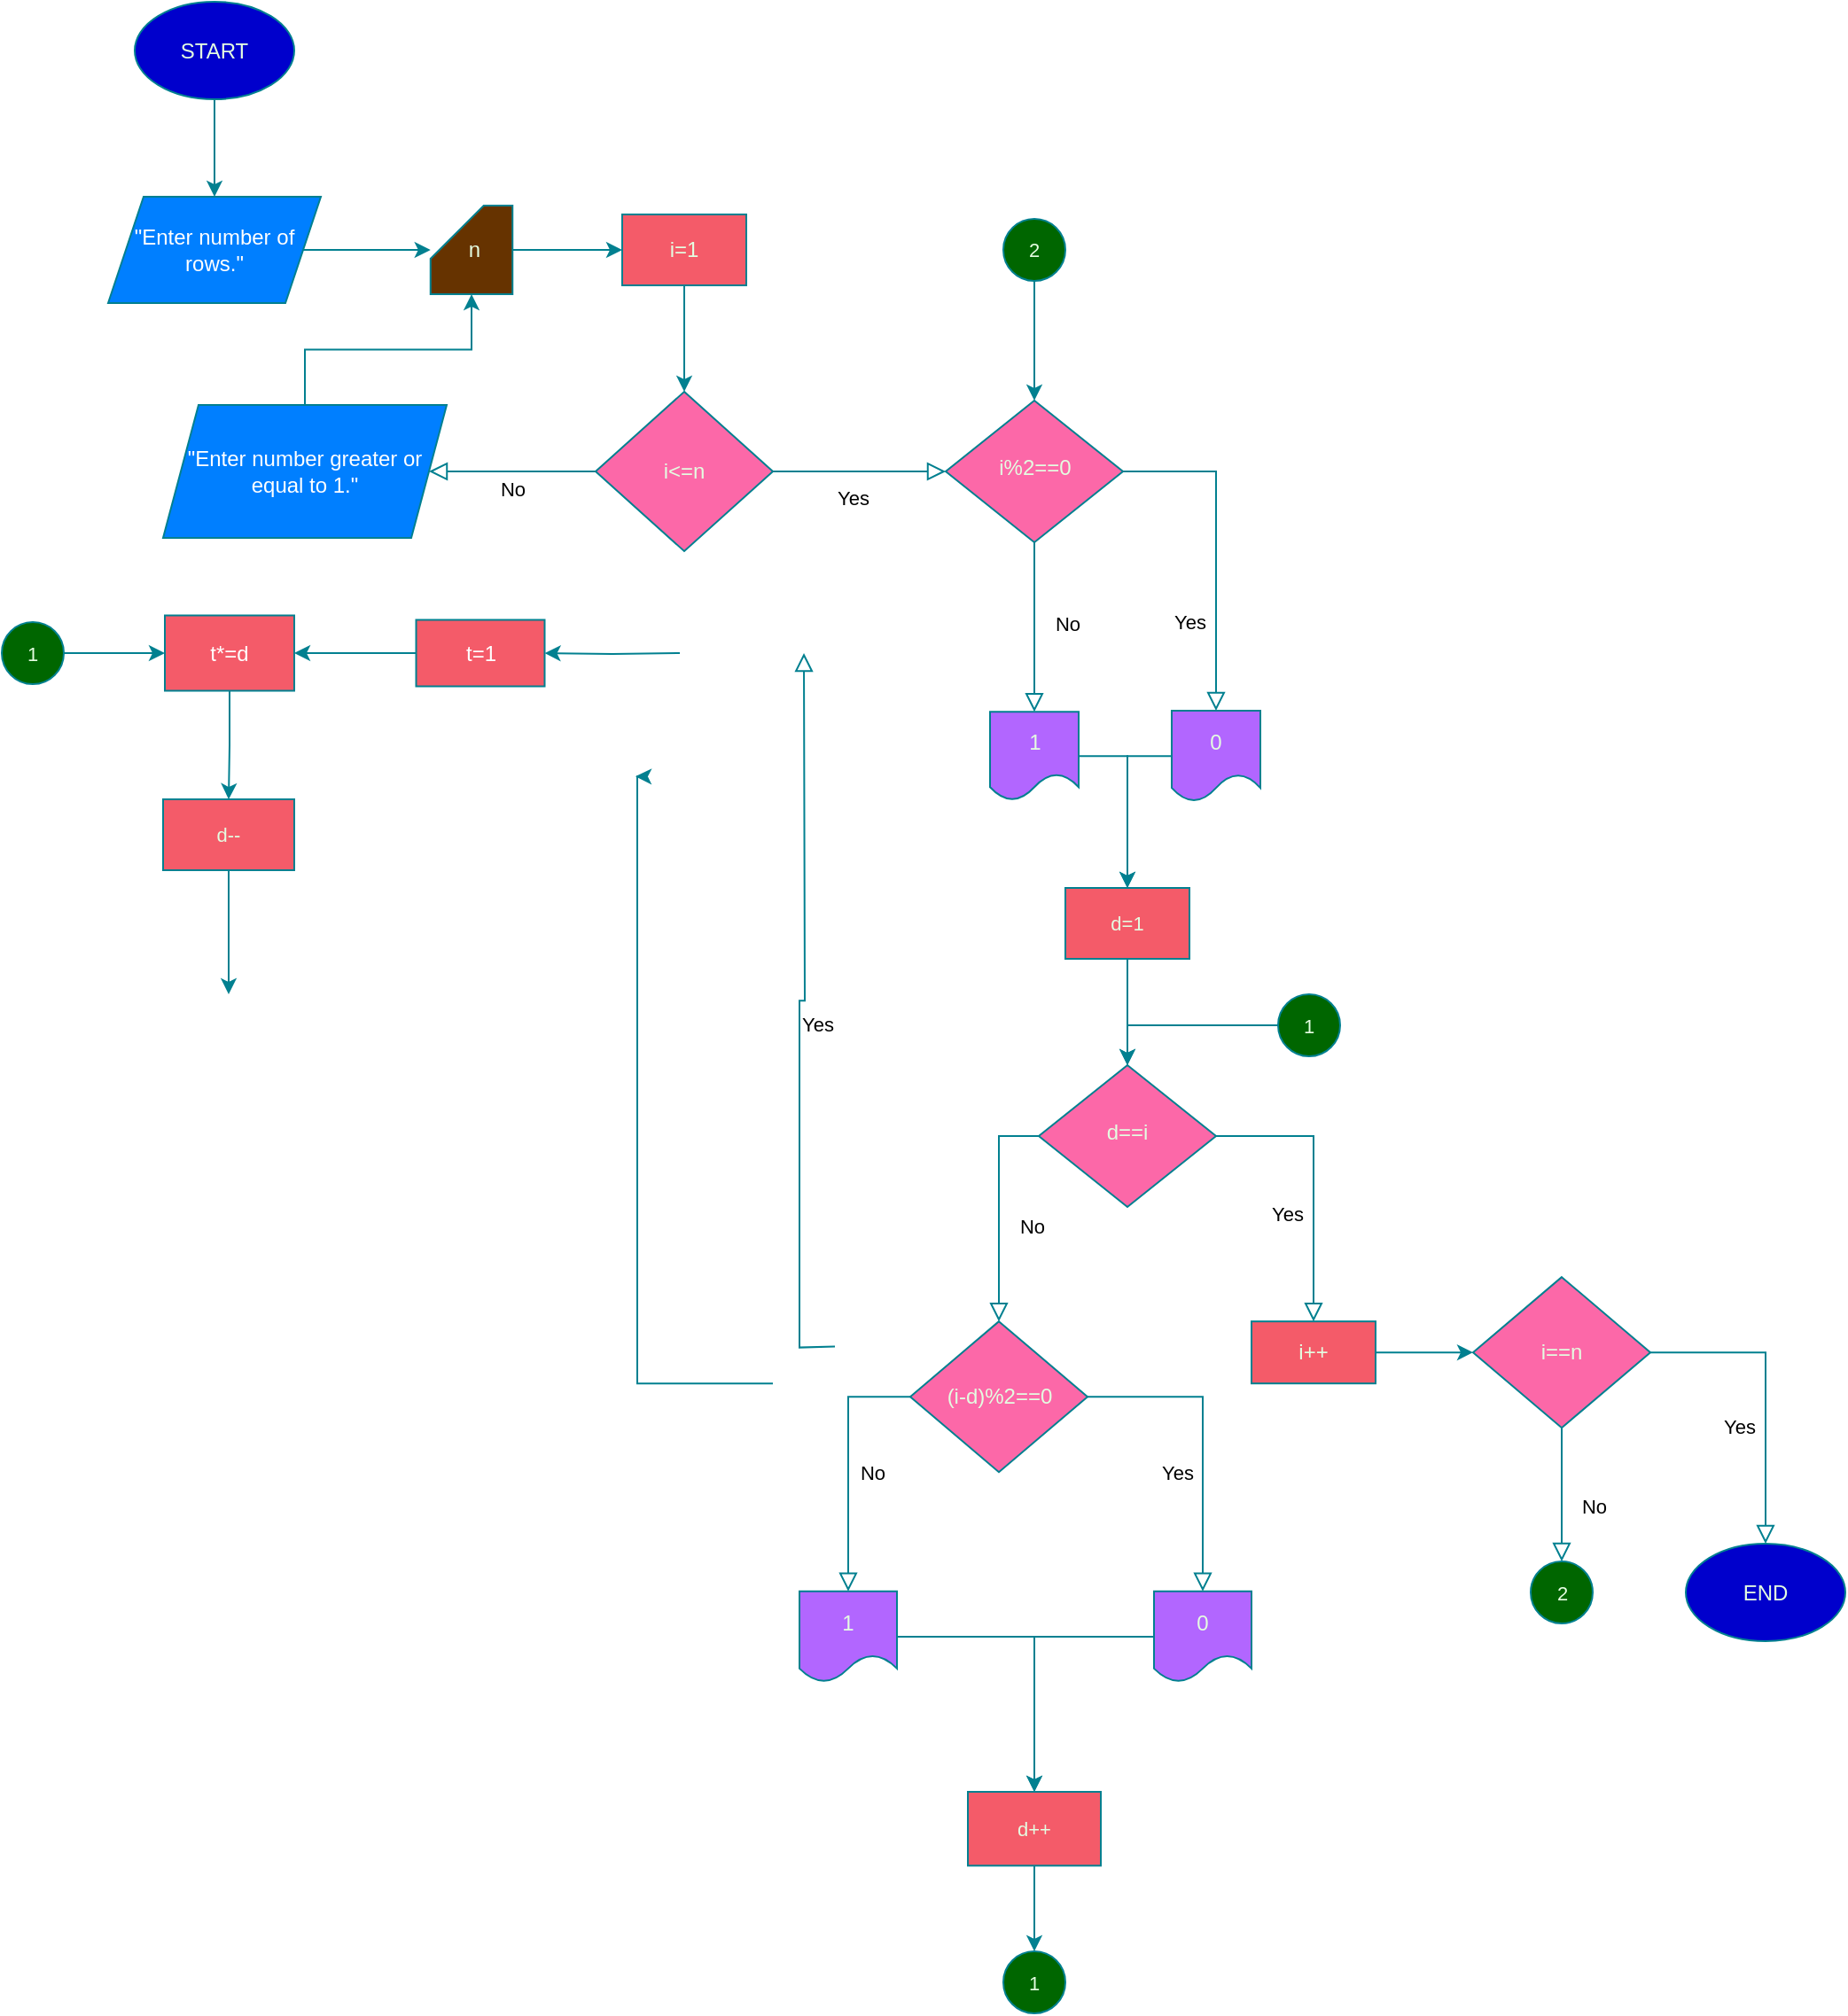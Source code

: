 <mxfile version="22.1.1" type="github">
  <diagram id="C5RBs43oDa-KdzZeNtuy" name="Page-1">
    <mxGraphModel dx="746" dy="1624" grid="1" gridSize="10" guides="1" tooltips="1" connect="1" arrows="1" fold="1" page="1" pageScale="1" pageWidth="827" pageHeight="1169" math="0" shadow="0">
      <root>
        <mxCell id="WIyWlLk6GJQsqaUBKTNV-0" />
        <mxCell id="WIyWlLk6GJQsqaUBKTNV-1" parent="WIyWlLk6GJQsqaUBKTNV-0" />
        <mxCell id="nasBl9K5YajOh5_W6PYL-2" style="edgeStyle=orthogonalEdgeStyle;rounded=0;orthogonalLoop=1;jettySize=auto;html=1;exitX=1;exitY=0.5;exitDx=0;exitDy=0;strokeColor=#028090;fontColor=#E4FDE1;fillColor=#F45B69;" parent="WIyWlLk6GJQsqaUBKTNV-1" source="nasBl9K5YajOh5_W6PYL-0" target="nasBl9K5YajOh5_W6PYL-3" edge="1">
          <mxGeometry relative="1" as="geometry">
            <mxPoint x="220" y="150" as="targetPoint" />
          </mxGeometry>
        </mxCell>
        <mxCell id="nasBl9K5YajOh5_W6PYL-0" value="&lt;font color=&quot;#ffffff&quot;&gt;&quot;Enter number of rows.&quot;&lt;/font&gt;" style="shape=parallelogram;perimeter=parallelogramPerimeter;whiteSpace=wrap;html=1;fixedSize=1;fillColor=#007FFF;labelBackgroundColor=none;strokeColor=#028090;fontColor=#E4FDE1;" parent="WIyWlLk6GJQsqaUBKTNV-1" vertex="1">
          <mxGeometry x="160" y="40" width="120" height="60" as="geometry" />
        </mxCell>
        <mxCell id="nasBl9K5YajOh5_W6PYL-3" value="&amp;nbsp;n" style="shape=card;whiteSpace=wrap;html=1;strokeColor=#028090;fontColor=#E4FDE1;fillColor=#663300;" parent="WIyWlLk6GJQsqaUBKTNV-1" vertex="1">
          <mxGeometry x="341.88" y="45" width="46.25" height="50" as="geometry" />
        </mxCell>
        <mxCell id="nasBl9K5YajOh5_W6PYL-6" value="Yes" style="edgeStyle=orthogonalEdgeStyle;rounded=0;html=1;jettySize=auto;orthogonalLoop=1;fontSize=11;endArrow=block;endFill=0;endSize=8;strokeWidth=1;shadow=0;labelBackgroundColor=none;strokeColor=#028090;fontColor=default;exitX=1;exitY=0.5;exitDx=0;exitDy=0;entryX=1;entryY=0.5;entryDx=0;entryDy=0;" parent="WIyWlLk6GJQsqaUBKTNV-1" edge="1">
          <mxGeometry x="-0.025" y="-10" relative="1" as="geometry">
            <mxPoint as="offset" />
            <mxPoint x="570" y="688.75" as="sourcePoint" />
            <mxPoint x="552.5" y="297.5" as="targetPoint" />
            <Array as="points" />
          </mxGeometry>
        </mxCell>
        <mxCell id="nasBl9K5YajOh5_W6PYL-11" style="edgeStyle=orthogonalEdgeStyle;rounded=0;orthogonalLoop=1;jettySize=auto;html=1;exitX=1;exitY=0.5;exitDx=0;exitDy=0;strokeColor=#028090;fontColor=#E4FDE1;fillColor=#F45B69;entryX=0;entryY=0.5;entryDx=0;entryDy=0;exitPerimeter=0;" parent="WIyWlLk6GJQsqaUBKTNV-1" source="nasBl9K5YajOh5_W6PYL-3" target="nasBl9K5YajOh5_W6PYL-16" edge="1">
          <mxGeometry relative="1" as="geometry">
            <mxPoint x="399.793" y="360" as="targetPoint" />
          </mxGeometry>
        </mxCell>
        <mxCell id="nasBl9K5YajOh5_W6PYL-17" style="edgeStyle=orthogonalEdgeStyle;rounded=0;orthogonalLoop=1;jettySize=auto;html=1;exitX=0;exitY=0.5;exitDx=0;exitDy=0;strokeColor=#028090;fontColor=#E4FDE1;fillColor=#F45B69;entryX=1;entryY=0.5;entryDx=0;entryDy=0;" parent="WIyWlLk6GJQsqaUBKTNV-1" target="wX3lc35L_wtewaEbMBnM-1" edge="1">
          <mxGeometry relative="1" as="geometry">
            <mxPoint x="580" y="500" as="targetPoint" />
            <mxPoint x="482.5" y="297.5" as="sourcePoint" />
          </mxGeometry>
        </mxCell>
        <mxCell id="nasBl9K5YajOh5_W6PYL-18" style="edgeStyle=orthogonalEdgeStyle;rounded=0;orthogonalLoop=1;jettySize=auto;html=1;exitX=0.5;exitY=1;exitDx=0;exitDy=0;strokeColor=#028090;fontColor=#E4FDE1;fillColor=#F45B69;entryX=0.5;entryY=0;entryDx=0;entryDy=0;" parent="WIyWlLk6GJQsqaUBKTNV-1" source="nasBl9K5YajOh5_W6PYL-16" target="3u2NiJshkMNRiN74Tzxv-0" edge="1">
          <mxGeometry relative="1" as="geometry">
            <mxPoint x="485" y="190" as="targetPoint" />
          </mxGeometry>
        </mxCell>
        <mxCell id="nasBl9K5YajOh5_W6PYL-16" value="i=1" style="rounded=0;whiteSpace=wrap;html=1;strokeColor=#028090;fontColor=#E4FDE1;fillColor=#F45B69;" parent="WIyWlLk6GJQsqaUBKTNV-1" vertex="1">
          <mxGeometry x="450" y="50" width="70" height="40" as="geometry" />
        </mxCell>
        <mxCell id="nasBl9K5YajOh5_W6PYL-31" value="END" style="ellipse;whiteSpace=wrap;html=1;strokeColor=#028090;fontColor=#E4FDE1;fillColor=#0000CC;" parent="WIyWlLk6GJQsqaUBKTNV-1" vertex="1">
          <mxGeometry x="1050" y="800" width="90" height="55" as="geometry" />
        </mxCell>
        <mxCell id="nasBl9K5YajOh5_W6PYL-34" style="edgeStyle=orthogonalEdgeStyle;rounded=0;orthogonalLoop=1;jettySize=auto;html=1;exitX=0.5;exitY=1;exitDx=0;exitDy=0;entryX=0.5;entryY=0;entryDx=0;entryDy=0;strokeColor=#028090;fontColor=#E4FDE1;fillColor=#F45B69;" parent="WIyWlLk6GJQsqaUBKTNV-1" source="nasBl9K5YajOh5_W6PYL-33" target="nasBl9K5YajOh5_W6PYL-0" edge="1">
          <mxGeometry relative="1" as="geometry" />
        </mxCell>
        <mxCell id="nasBl9K5YajOh5_W6PYL-33" value="START" style="ellipse;whiteSpace=wrap;html=1;strokeColor=#028090;fontColor=#E4FDE1;fillColor=#0000CC;" parent="WIyWlLk6GJQsqaUBKTNV-1" vertex="1">
          <mxGeometry x="175" y="-70" width="90" height="55" as="geometry" />
        </mxCell>
        <mxCell id="wX3lc35L_wtewaEbMBnM-2" style="edgeStyle=orthogonalEdgeStyle;shape=connector;rounded=0;orthogonalLoop=1;jettySize=auto;html=1;exitX=0;exitY=0.5;exitDx=0;exitDy=0;labelBackgroundColor=default;strokeColor=#028090;align=center;verticalAlign=middle;fontFamily=Helvetica;fontSize=11;fontColor=#E4FDE1;endArrow=classic;fillColor=#F45B69;entryX=1;entryY=0.5;entryDx=0;entryDy=0;" parent="WIyWlLk6GJQsqaUBKTNV-1" source="wX3lc35L_wtewaEbMBnM-1" target="pEb8AcUWJKP8pIJCzRxQ-2" edge="1">
          <mxGeometry relative="1" as="geometry">
            <mxPoint x="313.8" y="298" as="targetPoint" />
          </mxGeometry>
        </mxCell>
        <mxCell id="Hs0-DUQ-DO4xvA26hf-c-4" style="edgeStyle=orthogonalEdgeStyle;shape=connector;rounded=0;orthogonalLoop=1;jettySize=auto;html=1;exitX=0.5;exitY=1;exitDx=0;exitDy=0;entryX=0.5;entryY=0;entryDx=0;entryDy=0;labelBackgroundColor=default;strokeColor=#028090;align=center;verticalAlign=middle;fontFamily=Helvetica;fontSize=11;fontColor=#E4FDE1;endArrow=classic;fillColor=#F45B69;" parent="WIyWlLk6GJQsqaUBKTNV-1" source="Hs0-DUQ-DO4xvA26hf-c-3" edge="1">
          <mxGeometry relative="1" as="geometry">
            <mxPoint x="228" y="490" as="targetPoint" />
          </mxGeometry>
        </mxCell>
        <mxCell id="Hs0-DUQ-DO4xvA26hf-c-3" value="d--" style="rounded=0;whiteSpace=wrap;html=1;strokeColor=#028090;align=center;verticalAlign=middle;fontFamily=Helvetica;fontSize=11;fontColor=#E4FDE1;fillColor=#F45B69;" parent="WIyWlLk6GJQsqaUBKTNV-1" vertex="1">
          <mxGeometry x="191" y="380" width="74" height="40" as="geometry" />
        </mxCell>
        <mxCell id="wX3lc35L_wtewaEbMBnM-1" value="&lt;font color=&quot;#ffffff&quot;&gt;t=1&lt;/font&gt;" style="rounded=0;whiteSpace=wrap;html=1;fillColor=#F45B69;strokeColor=#028090;" parent="WIyWlLk6GJQsqaUBKTNV-1" vertex="1">
          <mxGeometry x="333.75" y="278.75" width="72.5" height="37.5" as="geometry" />
        </mxCell>
        <mxCell id="pEb8AcUWJKP8pIJCzRxQ-4" style="edgeStyle=orthogonalEdgeStyle;shape=connector;rounded=0;orthogonalLoop=1;jettySize=auto;html=1;exitX=0.5;exitY=1;exitDx=0;exitDy=0;entryX=0.5;entryY=0;entryDx=0;entryDy=0;labelBackgroundColor=default;strokeColor=#028090;align=center;verticalAlign=middle;fontFamily=Helvetica;fontSize=11;fontColor=#E4FDE1;endArrow=classic;fillColor=#F45B69;" parent="WIyWlLk6GJQsqaUBKTNV-1" source="pEb8AcUWJKP8pIJCzRxQ-2" target="Hs0-DUQ-DO4xvA26hf-c-3" edge="1">
          <mxGeometry relative="1" as="geometry" />
        </mxCell>
        <mxCell id="pEb8AcUWJKP8pIJCzRxQ-2" value="&lt;font color=&quot;#ffffff&quot;&gt;t*=d&lt;/font&gt;" style="rounded=0;whiteSpace=wrap;html=1;strokeColor=#028090;align=center;verticalAlign=middle;fontFamily=Helvetica;fontSize=12;fontColor=default;fillColor=#F45B69;" parent="WIyWlLk6GJQsqaUBKTNV-1" vertex="1">
          <mxGeometry x="192" y="276.25" width="73" height="42.5" as="geometry" />
        </mxCell>
        <mxCell id="pEb8AcUWJKP8pIJCzRxQ-7" style="edgeStyle=orthogonalEdgeStyle;shape=connector;rounded=0;orthogonalLoop=1;jettySize=auto;html=1;exitX=1;exitY=0.5;exitDx=0;exitDy=0;entryX=0;entryY=0.5;entryDx=0;entryDy=0;labelBackgroundColor=default;strokeColor=#028090;align=center;verticalAlign=middle;fontFamily=Helvetica;fontSize=11;fontColor=#E4FDE1;endArrow=classic;fillColor=#F45B69;" parent="WIyWlLk6GJQsqaUBKTNV-1" source="pEb8AcUWJKP8pIJCzRxQ-6" target="pEb8AcUWJKP8pIJCzRxQ-2" edge="1">
          <mxGeometry relative="1" as="geometry" />
        </mxCell>
        <mxCell id="pEb8AcUWJKP8pIJCzRxQ-6" value="1" style="ellipse;whiteSpace=wrap;html=1;aspect=fixed;rounded=0;strokeColor=#028090;align=center;verticalAlign=middle;fontFamily=Helvetica;fontSize=11;fontColor=#E4FDE1;fillColor=#006600;" parent="WIyWlLk6GJQsqaUBKTNV-1" vertex="1">
          <mxGeometry x="100" y="280" width="35" height="35" as="geometry" />
        </mxCell>
        <mxCell id="pEb8AcUWJKP8pIJCzRxQ-11" style="edgeStyle=orthogonalEdgeStyle;shape=connector;rounded=0;orthogonalLoop=1;jettySize=auto;html=1;exitX=0;exitY=0.5;exitDx=0;exitDy=0;entryX=1;entryY=0.5;entryDx=0;entryDy=0;labelBackgroundColor=default;strokeColor=#028090;align=center;verticalAlign=middle;fontFamily=Helvetica;fontSize=11;fontColor=#E4FDE1;endArrow=classic;fillColor=#F45B69;" parent="WIyWlLk6GJQsqaUBKTNV-1" edge="1">
          <mxGeometry relative="1" as="geometry">
            <mxPoint x="535" y="709.59" as="sourcePoint" />
            <mxPoint x="457.5" y="367.09" as="targetPoint" />
            <Array as="points">
              <mxPoint x="458.5" y="710.09" />
            </Array>
          </mxGeometry>
        </mxCell>
        <mxCell id="3u2NiJshkMNRiN74Tzxv-14" style="edgeStyle=orthogonalEdgeStyle;shape=connector;rounded=0;orthogonalLoop=1;jettySize=auto;html=1;exitX=0.5;exitY=1;exitDx=0;exitDy=0;entryX=0.5;entryY=0;entryDx=0;entryDy=0;labelBackgroundColor=default;strokeColor=#028090;align=center;verticalAlign=middle;fontFamily=Helvetica;fontSize=11;fontColor=#E4FDE1;endArrow=classic;fillColor=#F45B69;" edge="1" parent="WIyWlLk6GJQsqaUBKTNV-1" source="pEb8AcUWJKP8pIJCzRxQ-10" target="3u2NiJshkMNRiN74Tzxv-13">
          <mxGeometry relative="1" as="geometry" />
        </mxCell>
        <mxCell id="pEb8AcUWJKP8pIJCzRxQ-10" value="d=1" style="rounded=0;whiteSpace=wrap;html=1;strokeColor=#028090;align=center;verticalAlign=middle;fontFamily=Helvetica;fontSize=11;fontColor=#E4FDE1;fillColor=#F45B69;" parent="WIyWlLk6GJQsqaUBKTNV-1" vertex="1">
          <mxGeometry x="700" y="430" width="70" height="40" as="geometry" />
        </mxCell>
        <mxCell id="3u2NiJshkMNRiN74Tzxv-0" value="i&amp;lt;=n" style="rhombus;whiteSpace=wrap;html=1;strokeColor=#028090;fontColor=#E4FDE1;fillColor=#FC68A8;" vertex="1" parent="WIyWlLk6GJQsqaUBKTNV-1">
          <mxGeometry x="435" y="150" width="100" height="90" as="geometry" />
        </mxCell>
        <mxCell id="3u2NiJshkMNRiN74Tzxv-1" value="No" style="edgeStyle=orthogonalEdgeStyle;rounded=0;html=1;jettySize=auto;orthogonalLoop=1;fontSize=11;endArrow=block;endFill=0;endSize=8;strokeWidth=1;shadow=0;labelBackgroundColor=none;strokeColor=#028090;fontColor=default;exitX=0;exitY=0.5;exitDx=0;exitDy=0;entryX=1;entryY=0.5;entryDx=0;entryDy=0;" edge="1" parent="WIyWlLk6GJQsqaUBKTNV-1" source="3u2NiJshkMNRiN74Tzxv-0" target="3u2NiJshkMNRiN74Tzxv-2">
          <mxGeometry y="10" relative="1" as="geometry">
            <mxPoint as="offset" />
            <mxPoint x="350" y="190" as="sourcePoint" />
            <mxPoint x="350" y="195" as="targetPoint" />
            <Array as="points" />
          </mxGeometry>
        </mxCell>
        <mxCell id="3u2NiJshkMNRiN74Tzxv-2" value="&lt;font color=&quot;#ffffff&quot;&gt;&quot;Enter number greater or equal to 1.&quot;&lt;/font&gt;" style="shape=parallelogram;perimeter=parallelogramPerimeter;whiteSpace=wrap;html=1;fixedSize=1;fillColor=#007FFF;labelBackgroundColor=none;strokeColor=#028090;fontColor=#E4FDE1;" vertex="1" parent="WIyWlLk6GJQsqaUBKTNV-1">
          <mxGeometry x="191" y="157.5" width="160" height="75" as="geometry" />
        </mxCell>
        <mxCell id="3u2NiJshkMNRiN74Tzxv-3" style="edgeStyle=orthogonalEdgeStyle;shape=connector;rounded=0;orthogonalLoop=1;jettySize=auto;html=1;exitX=0.5;exitY=0;exitDx=0;exitDy=0;entryX=0.5;entryY=1;entryDx=0;entryDy=0;entryPerimeter=0;labelBackgroundColor=default;strokeColor=#028090;align=center;verticalAlign=middle;fontFamily=Helvetica;fontSize=11;fontColor=#E4FDE1;endArrow=classic;fillColor=#F45B69;" edge="1" parent="WIyWlLk6GJQsqaUBKTNV-1" source="3u2NiJshkMNRiN74Tzxv-2" target="nasBl9K5YajOh5_W6PYL-3">
          <mxGeometry relative="1" as="geometry" />
        </mxCell>
        <mxCell id="3u2NiJshkMNRiN74Tzxv-4" value="i%2==0" style="rhombus;whiteSpace=wrap;html=1;shadow=0;fontFamily=Helvetica;fontSize=12;align=center;strokeWidth=1;spacing=6;spacingTop=-4;labelBackgroundColor=none;fillColor=#FC68A8;strokeColor=#028090;fontColor=#E4FDE1;" vertex="1" parent="WIyWlLk6GJQsqaUBKTNV-1">
          <mxGeometry x="632.5" y="155" width="100" height="80" as="geometry" />
        </mxCell>
        <mxCell id="3u2NiJshkMNRiN74Tzxv-5" value="Yes" style="edgeStyle=orthogonalEdgeStyle;rounded=0;html=1;jettySize=auto;orthogonalLoop=1;fontSize=11;endArrow=block;endFill=0;endSize=8;strokeWidth=1;shadow=0;labelBackgroundColor=none;strokeColor=#028090;fontColor=default;exitX=1;exitY=0.5;exitDx=0;exitDy=0;entryX=0;entryY=0.5;entryDx=0;entryDy=0;" edge="1" parent="WIyWlLk6GJQsqaUBKTNV-1" source="3u2NiJshkMNRiN74Tzxv-0" target="3u2NiJshkMNRiN74Tzxv-4">
          <mxGeometry x="-0.077" y="-15" relative="1" as="geometry">
            <mxPoint as="offset" />
            <mxPoint x="570" y="160" as="sourcePoint" />
            <mxPoint x="632" y="160" as="targetPoint" />
            <Array as="points" />
          </mxGeometry>
        </mxCell>
        <mxCell id="3u2NiJshkMNRiN74Tzxv-6" value="Yes" style="edgeStyle=orthogonalEdgeStyle;rounded=0;html=1;jettySize=auto;orthogonalLoop=1;fontSize=11;endArrow=block;endFill=0;endSize=8;strokeWidth=1;shadow=0;labelBackgroundColor=none;strokeColor=#028090;fontColor=default;exitX=1;exitY=0.5;exitDx=0;exitDy=0;entryX=0.5;entryY=0;entryDx=0;entryDy=0;" edge="1" parent="WIyWlLk6GJQsqaUBKTNV-1" source="3u2NiJshkMNRiN74Tzxv-4" target="3u2NiJshkMNRiN74Tzxv-9">
          <mxGeometry x="0.467" y="-15" relative="1" as="geometry">
            <mxPoint as="offset" />
            <mxPoint x="780" y="180" as="sourcePoint" />
            <mxPoint x="790" y="290" as="targetPoint" />
            <Array as="points" />
          </mxGeometry>
        </mxCell>
        <mxCell id="3u2NiJshkMNRiN74Tzxv-7" value="No" style="edgeStyle=orthogonalEdgeStyle;rounded=0;html=1;jettySize=auto;orthogonalLoop=1;fontSize=11;endArrow=block;endFill=0;endSize=8;strokeWidth=1;shadow=0;labelBackgroundColor=none;strokeColor=#028090;fontColor=default;exitX=0.5;exitY=1;exitDx=0;exitDy=0;entryX=0.5;entryY=0;entryDx=0;entryDy=0;" edge="1" parent="WIyWlLk6GJQsqaUBKTNV-1" source="3u2NiJshkMNRiN74Tzxv-4" target="3u2NiJshkMNRiN74Tzxv-8">
          <mxGeometry x="-0.053" y="18" relative="1" as="geometry">
            <mxPoint as="offset" />
            <mxPoint x="750" y="352.5" as="sourcePoint" />
            <mxPoint x="680" y="380" as="targetPoint" />
            <Array as="points" />
          </mxGeometry>
        </mxCell>
        <mxCell id="3u2NiJshkMNRiN74Tzxv-12" style="edgeStyle=orthogonalEdgeStyle;shape=connector;rounded=0;orthogonalLoop=1;jettySize=auto;html=1;exitX=1;exitY=0.5;exitDx=0;exitDy=0;labelBackgroundColor=default;strokeColor=#028090;align=center;verticalAlign=middle;fontFamily=Helvetica;fontSize=11;fontColor=#E4FDE1;endArrow=classic;fillColor=#F45B69;entryX=0.5;entryY=0;entryDx=0;entryDy=0;" edge="1" parent="WIyWlLk6GJQsqaUBKTNV-1" source="3u2NiJshkMNRiN74Tzxv-8" target="pEb8AcUWJKP8pIJCzRxQ-10">
          <mxGeometry relative="1" as="geometry">
            <mxPoint x="740" y="430" as="targetPoint" />
          </mxGeometry>
        </mxCell>
        <mxCell id="3u2NiJshkMNRiN74Tzxv-8" value="1" style="shape=document;whiteSpace=wrap;html=1;boundedLbl=1;strokeColor=#028090;fontColor=#E4FDE1;fillColor=#B266FF;" vertex="1" parent="WIyWlLk6GJQsqaUBKTNV-1">
          <mxGeometry x="657.5" y="330.63" width="50" height="50" as="geometry" />
        </mxCell>
        <mxCell id="3u2NiJshkMNRiN74Tzxv-11" style="edgeStyle=orthogonalEdgeStyle;shape=connector;rounded=0;orthogonalLoop=1;jettySize=auto;html=1;exitX=0;exitY=0.5;exitDx=0;exitDy=0;labelBackgroundColor=default;strokeColor=#028090;align=center;verticalAlign=middle;fontFamily=Helvetica;fontSize=11;fontColor=#E4FDE1;endArrow=classic;fillColor=#F45B69;entryX=0.5;entryY=0;entryDx=0;entryDy=0;" edge="1" parent="WIyWlLk6GJQsqaUBKTNV-1" source="3u2NiJshkMNRiN74Tzxv-9" target="pEb8AcUWJKP8pIJCzRxQ-10">
          <mxGeometry relative="1" as="geometry">
            <mxPoint x="730" y="420" as="targetPoint" />
          </mxGeometry>
        </mxCell>
        <mxCell id="3u2NiJshkMNRiN74Tzxv-9" value="0" style="shape=document;whiteSpace=wrap;html=1;boundedLbl=1;strokeColor=#028090;fontColor=#E4FDE1;fillColor=#B266FF;" vertex="1" parent="WIyWlLk6GJQsqaUBKTNV-1">
          <mxGeometry x="760" y="330" width="50" height="51.25" as="geometry" />
        </mxCell>
        <mxCell id="3u2NiJshkMNRiN74Tzxv-13" value="d==i" style="rhombus;whiteSpace=wrap;html=1;shadow=0;fontFamily=Helvetica;fontSize=12;align=center;strokeWidth=1;spacing=6;spacingTop=-4;labelBackgroundColor=none;fillColor=#FC68A8;strokeColor=#028090;fontColor=#E4FDE1;" vertex="1" parent="WIyWlLk6GJQsqaUBKTNV-1">
          <mxGeometry x="685" y="530" width="100" height="80" as="geometry" />
        </mxCell>
        <mxCell id="3u2NiJshkMNRiN74Tzxv-15" value="Yes" style="edgeStyle=orthogonalEdgeStyle;rounded=0;html=1;jettySize=auto;orthogonalLoop=1;fontSize=11;endArrow=block;endFill=0;endSize=8;strokeWidth=1;shadow=0;labelBackgroundColor=none;strokeColor=#028090;fontColor=default;exitX=1;exitY=0.5;exitDx=0;exitDy=0;entryX=0.5;entryY=0;entryDx=0;entryDy=0;" edge="1" parent="WIyWlLk6GJQsqaUBKTNV-1" source="3u2NiJshkMNRiN74Tzxv-13" target="3u2NiJshkMNRiN74Tzxv-16">
          <mxGeometry x="0.234" y="-15" relative="1" as="geometry">
            <mxPoint as="offset" />
            <mxPoint x="780" y="450" as="sourcePoint" />
            <mxPoint x="819" y="630" as="targetPoint" />
            <Array as="points" />
          </mxGeometry>
        </mxCell>
        <mxCell id="3u2NiJshkMNRiN74Tzxv-33" style="edgeStyle=orthogonalEdgeStyle;shape=connector;rounded=0;orthogonalLoop=1;jettySize=auto;html=1;exitX=1;exitY=0.5;exitDx=0;exitDy=0;entryX=0;entryY=0.5;entryDx=0;entryDy=0;labelBackgroundColor=default;strokeColor=#028090;align=center;verticalAlign=middle;fontFamily=Helvetica;fontSize=11;fontColor=#E4FDE1;endArrow=classic;fillColor=#F45B69;" edge="1" parent="WIyWlLk6GJQsqaUBKTNV-1" source="3u2NiJshkMNRiN74Tzxv-16" target="3u2NiJshkMNRiN74Tzxv-32">
          <mxGeometry relative="1" as="geometry" />
        </mxCell>
        <mxCell id="3u2NiJshkMNRiN74Tzxv-16" value="i++" style="rounded=0;whiteSpace=wrap;html=1;strokeColor=#028090;fontColor=#E4FDE1;fillColor=#F45B69;" vertex="1" parent="WIyWlLk6GJQsqaUBKTNV-1">
          <mxGeometry x="805" y="674.59" width="70" height="35" as="geometry" />
        </mxCell>
        <mxCell id="3u2NiJshkMNRiN74Tzxv-17" value="No" style="edgeStyle=orthogonalEdgeStyle;rounded=0;html=1;jettySize=auto;orthogonalLoop=1;fontSize=11;endArrow=block;endFill=0;endSize=8;strokeWidth=1;shadow=0;labelBackgroundColor=none;strokeColor=#028090;fontColor=default;exitX=0;exitY=0.5;exitDx=0;exitDy=0;entryX=0.5;entryY=0;entryDx=0;entryDy=0;" edge="1" parent="WIyWlLk6GJQsqaUBKTNV-1" source="3u2NiJshkMNRiN74Tzxv-13" target="3u2NiJshkMNRiN74Tzxv-18">
          <mxGeometry x="0.141" y="18" relative="1" as="geometry">
            <mxPoint y="1" as="offset" />
            <mxPoint x="730" y="640" as="sourcePoint" />
            <mxPoint x="665" y="720" as="targetPoint" />
            <Array as="points" />
          </mxGeometry>
        </mxCell>
        <mxCell id="3u2NiJshkMNRiN74Tzxv-18" value="(i-d)%2==0" style="rhombus;whiteSpace=wrap;html=1;strokeColor=#028090;fontColor=#E4FDE1;fillColor=#FC68A8;" vertex="1" parent="WIyWlLk6GJQsqaUBKTNV-1">
          <mxGeometry x="612.5" y="674.59" width="100" height="85" as="geometry" />
        </mxCell>
        <mxCell id="3u2NiJshkMNRiN74Tzxv-19" value="Yes" style="edgeStyle=orthogonalEdgeStyle;rounded=0;html=1;jettySize=auto;orthogonalLoop=1;fontSize=11;endArrow=block;endFill=0;endSize=8;strokeWidth=1;shadow=0;labelBackgroundColor=none;strokeColor=#028090;fontColor=default;exitX=1;exitY=0.5;exitDx=0;exitDy=0;entryX=0.5;entryY=0;entryDx=0;entryDy=0;" edge="1" parent="WIyWlLk6GJQsqaUBKTNV-1" source="3u2NiJshkMNRiN74Tzxv-18" target="3u2NiJshkMNRiN74Tzxv-20">
          <mxGeometry x="0.234" y="-15" relative="1" as="geometry">
            <mxPoint as="offset" />
            <mxPoint x="750" y="720" as="sourcePoint" />
            <mxPoint x="780" y="825" as="targetPoint" />
            <Array as="points" />
          </mxGeometry>
        </mxCell>
        <mxCell id="3u2NiJshkMNRiN74Tzxv-26" style="edgeStyle=orthogonalEdgeStyle;shape=connector;rounded=0;orthogonalLoop=1;jettySize=auto;html=1;exitX=0;exitY=0.5;exitDx=0;exitDy=0;entryX=0.5;entryY=0;entryDx=0;entryDy=0;labelBackgroundColor=default;strokeColor=#028090;align=center;verticalAlign=middle;fontFamily=Helvetica;fontSize=11;fontColor=#E4FDE1;endArrow=classic;fillColor=#F45B69;" edge="1" parent="WIyWlLk6GJQsqaUBKTNV-1" source="3u2NiJshkMNRiN74Tzxv-20" target="3u2NiJshkMNRiN74Tzxv-24">
          <mxGeometry relative="1" as="geometry" />
        </mxCell>
        <mxCell id="3u2NiJshkMNRiN74Tzxv-20" value="0" style="shape=document;whiteSpace=wrap;html=1;boundedLbl=1;strokeColor=#028090;fontColor=#E4FDE1;fillColor=#B266FF;" vertex="1" parent="WIyWlLk6GJQsqaUBKTNV-1">
          <mxGeometry x="750" y="826.88" width="55" height="51.25" as="geometry" />
        </mxCell>
        <mxCell id="3u2NiJshkMNRiN74Tzxv-22" value="No" style="edgeStyle=orthogonalEdgeStyle;rounded=0;html=1;jettySize=auto;orthogonalLoop=1;fontSize=11;endArrow=block;endFill=0;endSize=8;strokeWidth=1;shadow=0;labelBackgroundColor=none;strokeColor=#028090;fontColor=default;exitX=0;exitY=0.5;exitDx=0;exitDy=0;entryX=0.5;entryY=0;entryDx=0;entryDy=0;" edge="1" parent="WIyWlLk6GJQsqaUBKTNV-1" source="3u2NiJshkMNRiN74Tzxv-18" target="3u2NiJshkMNRiN74Tzxv-23">
          <mxGeometry x="0.076" y="13" relative="1" as="geometry">
            <mxPoint as="offset" />
            <mxPoint x="600" y="730" as="sourcePoint" />
            <mxPoint x="578" y="835" as="targetPoint" />
            <Array as="points" />
          </mxGeometry>
        </mxCell>
        <mxCell id="3u2NiJshkMNRiN74Tzxv-25" style="edgeStyle=orthogonalEdgeStyle;shape=connector;rounded=0;orthogonalLoop=1;jettySize=auto;html=1;exitX=1;exitY=0.5;exitDx=0;exitDy=0;entryX=0.5;entryY=0;entryDx=0;entryDy=0;labelBackgroundColor=default;strokeColor=#028090;align=center;verticalAlign=middle;fontFamily=Helvetica;fontSize=11;fontColor=#E4FDE1;endArrow=classic;fillColor=#F45B69;" edge="1" parent="WIyWlLk6GJQsqaUBKTNV-1" source="3u2NiJshkMNRiN74Tzxv-23" target="3u2NiJshkMNRiN74Tzxv-24">
          <mxGeometry relative="1" as="geometry" />
        </mxCell>
        <mxCell id="3u2NiJshkMNRiN74Tzxv-23" value="1" style="shape=document;whiteSpace=wrap;html=1;boundedLbl=1;strokeColor=#028090;fontColor=#E4FDE1;fillColor=#B266FF;" vertex="1" parent="WIyWlLk6GJQsqaUBKTNV-1">
          <mxGeometry x="550" y="826.88" width="55" height="51.25" as="geometry" />
        </mxCell>
        <mxCell id="3u2NiJshkMNRiN74Tzxv-29" style="edgeStyle=orthogonalEdgeStyle;shape=connector;rounded=0;orthogonalLoop=1;jettySize=auto;html=1;exitX=0.5;exitY=1;exitDx=0;exitDy=0;entryX=0.5;entryY=0;entryDx=0;entryDy=0;labelBackgroundColor=default;strokeColor=#028090;align=center;verticalAlign=middle;fontFamily=Helvetica;fontSize=11;fontColor=#E4FDE1;endArrow=classic;fillColor=#F45B69;" edge="1" parent="WIyWlLk6GJQsqaUBKTNV-1" source="3u2NiJshkMNRiN74Tzxv-24" target="3u2NiJshkMNRiN74Tzxv-28">
          <mxGeometry relative="1" as="geometry" />
        </mxCell>
        <mxCell id="3u2NiJshkMNRiN74Tzxv-24" value="d++" style="rounded=0;whiteSpace=wrap;html=1;strokeColor=#028090;align=center;verticalAlign=middle;fontFamily=Helvetica;fontSize=11;fontColor=#E4FDE1;fillColor=#F45B69;" vertex="1" parent="WIyWlLk6GJQsqaUBKTNV-1">
          <mxGeometry x="645" y="940" width="75" height="41.68" as="geometry" />
        </mxCell>
        <mxCell id="3u2NiJshkMNRiN74Tzxv-28" value="1" style="ellipse;whiteSpace=wrap;html=1;aspect=fixed;rounded=0;strokeColor=#028090;align=center;verticalAlign=middle;fontFamily=Helvetica;fontSize=11;fontColor=#E4FDE1;fillColor=#006600;" vertex="1" parent="WIyWlLk6GJQsqaUBKTNV-1">
          <mxGeometry x="665" y="1030" width="35" height="35" as="geometry" />
        </mxCell>
        <mxCell id="3u2NiJshkMNRiN74Tzxv-31" style="edgeStyle=orthogonalEdgeStyle;shape=connector;rounded=0;orthogonalLoop=1;jettySize=auto;html=1;exitX=0;exitY=0.5;exitDx=0;exitDy=0;entryX=0.5;entryY=0;entryDx=0;entryDy=0;labelBackgroundColor=default;strokeColor=#028090;align=center;verticalAlign=middle;fontFamily=Helvetica;fontSize=11;fontColor=#E4FDE1;endArrow=classic;fillColor=#F45B69;" edge="1" parent="WIyWlLk6GJQsqaUBKTNV-1" source="3u2NiJshkMNRiN74Tzxv-30" target="3u2NiJshkMNRiN74Tzxv-13">
          <mxGeometry relative="1" as="geometry" />
        </mxCell>
        <mxCell id="3u2NiJshkMNRiN74Tzxv-30" value="1" style="ellipse;whiteSpace=wrap;html=1;aspect=fixed;rounded=0;strokeColor=#028090;align=center;verticalAlign=middle;fontFamily=Helvetica;fontSize=11;fontColor=#E4FDE1;fillColor=#006600;" vertex="1" parent="WIyWlLk6GJQsqaUBKTNV-1">
          <mxGeometry x="820" y="490" width="35" height="35" as="geometry" />
        </mxCell>
        <mxCell id="3u2NiJshkMNRiN74Tzxv-32" value="i==n" style="rhombus;whiteSpace=wrap;html=1;strokeColor=#028090;fontColor=#E4FDE1;fillColor=#FC68A8;" vertex="1" parent="WIyWlLk6GJQsqaUBKTNV-1">
          <mxGeometry x="930" y="649.59" width="100" height="85" as="geometry" />
        </mxCell>
        <mxCell id="3u2NiJshkMNRiN74Tzxv-34" value="Yes" style="edgeStyle=orthogonalEdgeStyle;rounded=0;html=1;jettySize=auto;orthogonalLoop=1;fontSize=11;endArrow=block;endFill=0;endSize=8;strokeWidth=1;shadow=0;labelBackgroundColor=none;strokeColor=#028090;fontColor=default;exitX=1;exitY=0.5;exitDx=0;exitDy=0;entryX=0.5;entryY=0;entryDx=0;entryDy=0;" edge="1" parent="WIyWlLk6GJQsqaUBKTNV-1" source="3u2NiJshkMNRiN74Tzxv-32" target="nasBl9K5YajOh5_W6PYL-31">
          <mxGeometry x="0.234" y="-15" relative="1" as="geometry">
            <mxPoint as="offset" />
            <mxPoint x="1100" y="670" as="sourcePoint" />
            <mxPoint x="1090" y="790" as="targetPoint" />
            <Array as="points" />
          </mxGeometry>
        </mxCell>
        <mxCell id="3u2NiJshkMNRiN74Tzxv-35" value="No" style="edgeStyle=orthogonalEdgeStyle;rounded=0;html=1;jettySize=auto;orthogonalLoop=1;fontSize=11;endArrow=block;endFill=0;endSize=8;strokeWidth=1;shadow=0;labelBackgroundColor=none;strokeColor=#028090;fontColor=default;exitX=0.5;exitY=1;exitDx=0;exitDy=0;entryX=0.5;entryY=0;entryDx=0;entryDy=0;" edge="1" parent="WIyWlLk6GJQsqaUBKTNV-1" source="3u2NiJshkMNRiN74Tzxv-32" target="3u2NiJshkMNRiN74Tzxv-36">
          <mxGeometry x="0.141" y="18" relative="1" as="geometry">
            <mxPoint y="1" as="offset" />
            <mxPoint x="930" y="780" as="sourcePoint" />
            <mxPoint x="980" y="810" as="targetPoint" />
            <Array as="points" />
          </mxGeometry>
        </mxCell>
        <mxCell id="3u2NiJshkMNRiN74Tzxv-36" value="2" style="ellipse;whiteSpace=wrap;html=1;aspect=fixed;rounded=0;strokeColor=#028090;align=center;verticalAlign=middle;fontFamily=Helvetica;fontSize=11;fontColor=#E4FDE1;fillColor=#006600;" vertex="1" parent="WIyWlLk6GJQsqaUBKTNV-1">
          <mxGeometry x="962.5" y="810" width="35" height="35" as="geometry" />
        </mxCell>
        <mxCell id="3u2NiJshkMNRiN74Tzxv-38" style="edgeStyle=orthogonalEdgeStyle;shape=connector;rounded=0;orthogonalLoop=1;jettySize=auto;html=1;exitX=0.5;exitY=1;exitDx=0;exitDy=0;entryX=0.5;entryY=0;entryDx=0;entryDy=0;labelBackgroundColor=default;strokeColor=#028090;align=center;verticalAlign=middle;fontFamily=Helvetica;fontSize=11;fontColor=#E4FDE1;endArrow=classic;fillColor=#F45B69;" edge="1" parent="WIyWlLk6GJQsqaUBKTNV-1" source="3u2NiJshkMNRiN74Tzxv-37" target="3u2NiJshkMNRiN74Tzxv-4">
          <mxGeometry relative="1" as="geometry" />
        </mxCell>
        <mxCell id="3u2NiJshkMNRiN74Tzxv-37" value="2" style="ellipse;whiteSpace=wrap;html=1;aspect=fixed;rounded=0;strokeColor=#028090;align=center;verticalAlign=middle;fontFamily=Helvetica;fontSize=11;fontColor=#E4FDE1;fillColor=#006600;" vertex="1" parent="WIyWlLk6GJQsqaUBKTNV-1">
          <mxGeometry x="665" y="52.5" width="35" height="35" as="geometry" />
        </mxCell>
      </root>
    </mxGraphModel>
  </diagram>
</mxfile>
